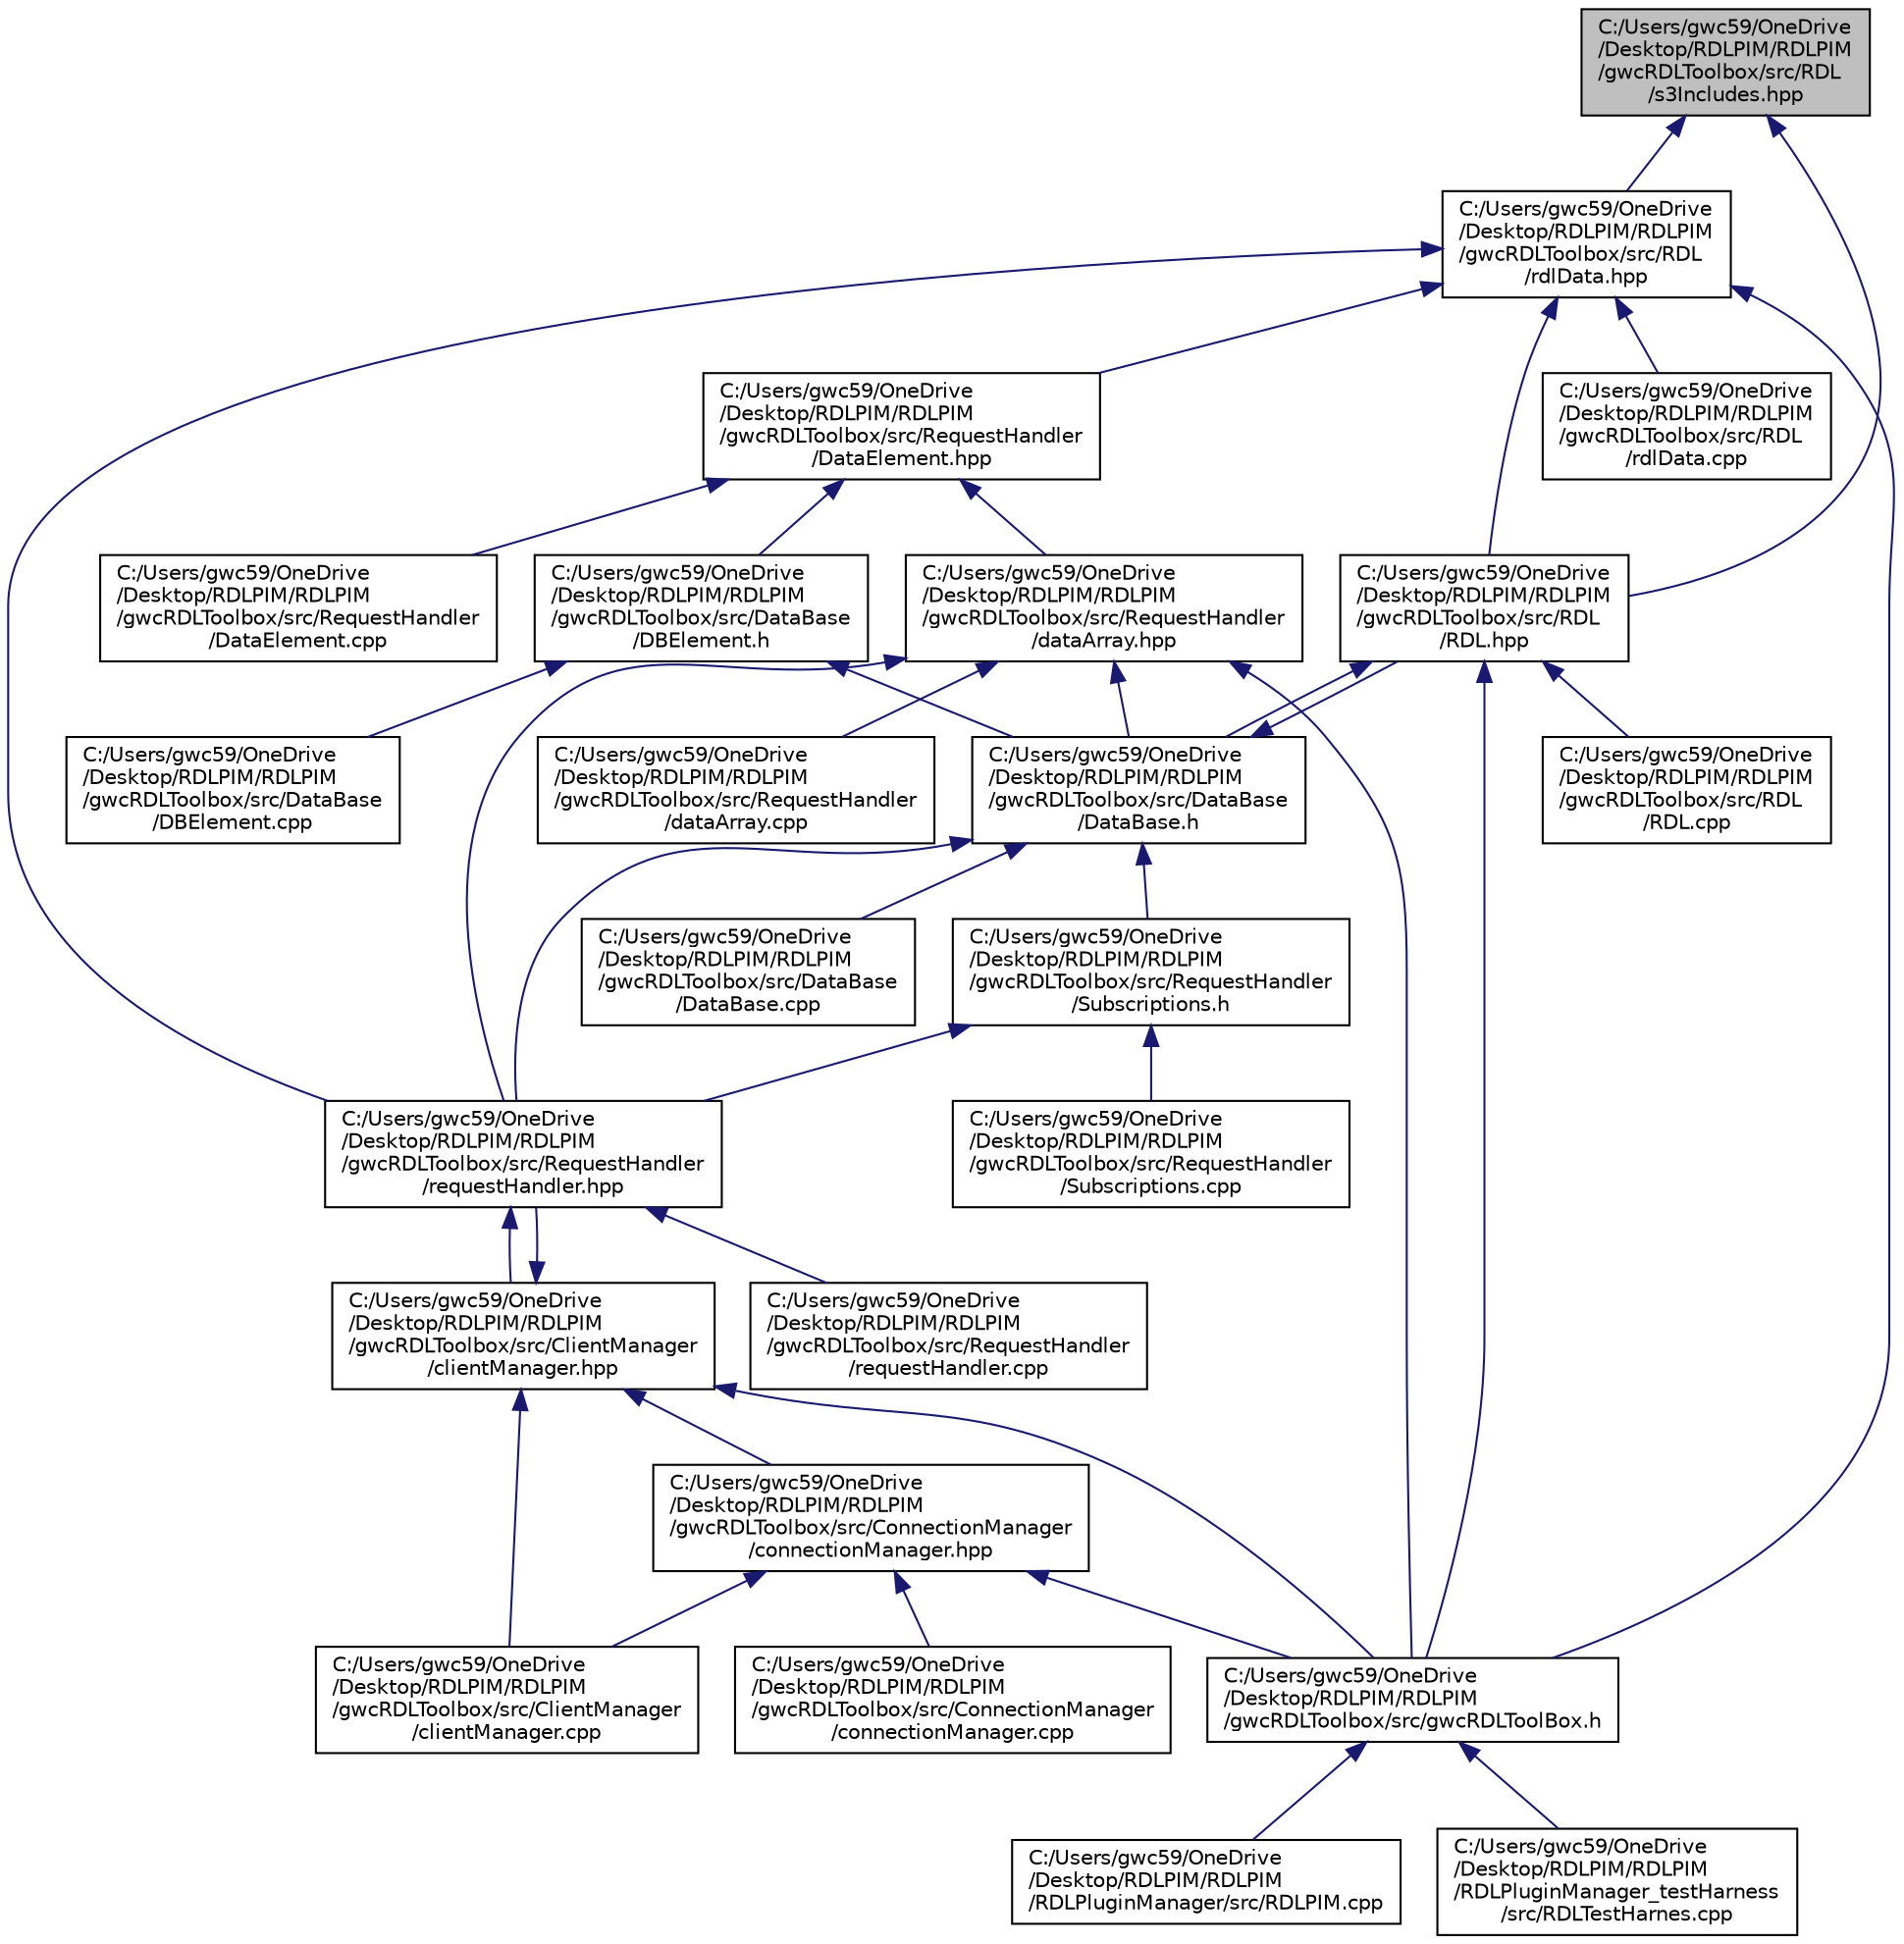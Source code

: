digraph "C:/Users/gwc59/OneDrive/Desktop/RDLPIM/RDLPIM/gwcRDLToolbox/src/RDL/s3Includes.hpp"
{
 // LATEX_PDF_SIZE
  edge [fontname="Helvetica",fontsize="10",labelfontname="Helvetica",labelfontsize="10"];
  node [fontname="Helvetica",fontsize="10",shape=record];
  Node1 [label="C:/Users/gwc59/OneDrive\l/Desktop/RDLPIM/RDLPIM\l/gwcRDLToolbox/src/RDL\l/s3Includes.hpp",height=0.2,width=0.4,color="black", fillcolor="grey75", style="filled", fontcolor="black",tooltip=" "];
  Node1 -> Node2 [dir="back",color="midnightblue",fontsize="10",style="solid",fontname="Helvetica"];
  Node2 [label="C:/Users/gwc59/OneDrive\l/Desktop/RDLPIM/RDLPIM\l/gwcRDLToolbox/src/RDL\l/RDL.hpp",height=0.2,width=0.4,color="black", fillcolor="white", style="filled",URL="$_r_d_l_8hpp.html",tooltip=" "];
  Node2 -> Node3 [dir="back",color="midnightblue",fontsize="10",style="solid",fontname="Helvetica"];
  Node3 [label="C:/Users/gwc59/OneDrive\l/Desktop/RDLPIM/RDLPIM\l/gwcRDLToolbox/src/DataBase\l/DataBase.h",height=0.2,width=0.4,color="black", fillcolor="white", style="filled",URL="$_data_base_8h.html",tooltip=" "];
  Node3 -> Node4 [dir="back",color="midnightblue",fontsize="10",style="solid",fontname="Helvetica"];
  Node4 [label="C:/Users/gwc59/OneDrive\l/Desktop/RDLPIM/RDLPIM\l/gwcRDLToolbox/src/DataBase\l/DataBase.cpp",height=0.2,width=0.4,color="black", fillcolor="white", style="filled",URL="$_data_base_8cpp.html",tooltip=" "];
  Node3 -> Node2 [dir="back",color="midnightblue",fontsize="10",style="solid",fontname="Helvetica"];
  Node3 -> Node5 [dir="back",color="midnightblue",fontsize="10",style="solid",fontname="Helvetica"];
  Node5 [label="C:/Users/gwc59/OneDrive\l/Desktop/RDLPIM/RDLPIM\l/gwcRDLToolbox/src/RequestHandler\l/requestHandler.hpp",height=0.2,width=0.4,color="black", fillcolor="white", style="filled",URL="$request_handler_8hpp.html",tooltip=" "];
  Node5 -> Node6 [dir="back",color="midnightblue",fontsize="10",style="solid",fontname="Helvetica"];
  Node6 [label="C:/Users/gwc59/OneDrive\l/Desktop/RDLPIM/RDLPIM\l/gwcRDLToolbox/src/ClientManager\l/clientManager.hpp",height=0.2,width=0.4,color="black", fillcolor="white", style="filled",URL="$client_manager_8hpp.html",tooltip=" "];
  Node6 -> Node7 [dir="back",color="midnightblue",fontsize="10",style="solid",fontname="Helvetica"];
  Node7 [label="C:/Users/gwc59/OneDrive\l/Desktop/RDLPIM/RDLPIM\l/gwcRDLToolbox/src/ClientManager\l/clientManager.cpp",height=0.2,width=0.4,color="black", fillcolor="white", style="filled",URL="$client_manager_8cpp.html",tooltip=" "];
  Node6 -> Node8 [dir="back",color="midnightblue",fontsize="10",style="solid",fontname="Helvetica"];
  Node8 [label="C:/Users/gwc59/OneDrive\l/Desktop/RDLPIM/RDLPIM\l/gwcRDLToolbox/src/ConnectionManager\l/connectionManager.hpp",height=0.2,width=0.4,color="black", fillcolor="white", style="filled",URL="$connection_manager_8hpp.html",tooltip=" "];
  Node8 -> Node7 [dir="back",color="midnightblue",fontsize="10",style="solid",fontname="Helvetica"];
  Node8 -> Node9 [dir="back",color="midnightblue",fontsize="10",style="solid",fontname="Helvetica"];
  Node9 [label="C:/Users/gwc59/OneDrive\l/Desktop/RDLPIM/RDLPIM\l/gwcRDLToolbox/src/ConnectionManager\l/connectionManager.cpp",height=0.2,width=0.4,color="black", fillcolor="white", style="filled",URL="$connection_manager_8cpp.html",tooltip=" "];
  Node8 -> Node10 [dir="back",color="midnightblue",fontsize="10",style="solid",fontname="Helvetica"];
  Node10 [label="C:/Users/gwc59/OneDrive\l/Desktop/RDLPIM/RDLPIM\l/gwcRDLToolbox/src/gwcRDLToolBox.h",height=0.2,width=0.4,color="black", fillcolor="white", style="filled",URL="$gwc_r_d_l_tool_box_8h.html",tooltip=" "];
  Node10 -> Node11 [dir="back",color="midnightblue",fontsize="10",style="solid",fontname="Helvetica"];
  Node11 [label="C:/Users/gwc59/OneDrive\l/Desktop/RDLPIM/RDLPIM\l/RDLPluginManager/src/RDLPIM.cpp",height=0.2,width=0.4,color="black", fillcolor="white", style="filled",URL="$_r_d_l_p_i_m_8cpp.html",tooltip=" "];
  Node10 -> Node12 [dir="back",color="midnightblue",fontsize="10",style="solid",fontname="Helvetica"];
  Node12 [label="C:/Users/gwc59/OneDrive\l/Desktop/RDLPIM/RDLPIM\l/RDLPluginManager_testHarness\l/src/RDLTestHarnes.cpp",height=0.2,width=0.4,color="black", fillcolor="white", style="filled",URL="$_r_d_l_test_harnes_8cpp.html",tooltip=" "];
  Node6 -> Node10 [dir="back",color="midnightblue",fontsize="10",style="solid",fontname="Helvetica"];
  Node6 -> Node5 [dir="back",color="midnightblue",fontsize="10",style="solid",fontname="Helvetica"];
  Node5 -> Node13 [dir="back",color="midnightblue",fontsize="10",style="solid",fontname="Helvetica"];
  Node13 [label="C:/Users/gwc59/OneDrive\l/Desktop/RDLPIM/RDLPIM\l/gwcRDLToolbox/src/RequestHandler\l/requestHandler.cpp",height=0.2,width=0.4,color="black", fillcolor="white", style="filled",URL="$request_handler_8cpp.html",tooltip=" "];
  Node3 -> Node14 [dir="back",color="midnightblue",fontsize="10",style="solid",fontname="Helvetica"];
  Node14 [label="C:/Users/gwc59/OneDrive\l/Desktop/RDLPIM/RDLPIM\l/gwcRDLToolbox/src/RequestHandler\l/Subscriptions.h",height=0.2,width=0.4,color="black", fillcolor="white", style="filled",URL="$_subscriptions_8h.html",tooltip=" "];
  Node14 -> Node5 [dir="back",color="midnightblue",fontsize="10",style="solid",fontname="Helvetica"];
  Node14 -> Node15 [dir="back",color="midnightblue",fontsize="10",style="solid",fontname="Helvetica"];
  Node15 [label="C:/Users/gwc59/OneDrive\l/Desktop/RDLPIM/RDLPIM\l/gwcRDLToolbox/src/RequestHandler\l/Subscriptions.cpp",height=0.2,width=0.4,color="black", fillcolor="white", style="filled",URL="$_subscriptions_8cpp.html",tooltip=" "];
  Node2 -> Node10 [dir="back",color="midnightblue",fontsize="10",style="solid",fontname="Helvetica"];
  Node2 -> Node16 [dir="back",color="midnightblue",fontsize="10",style="solid",fontname="Helvetica"];
  Node16 [label="C:/Users/gwc59/OneDrive\l/Desktop/RDLPIM/RDLPIM\l/gwcRDLToolbox/src/RDL\l/RDL.cpp",height=0.2,width=0.4,color="black", fillcolor="white", style="filled",URL="$_r_d_l_8cpp.html",tooltip=" "];
  Node1 -> Node17 [dir="back",color="midnightblue",fontsize="10",style="solid",fontname="Helvetica"];
  Node17 [label="C:/Users/gwc59/OneDrive\l/Desktop/RDLPIM/RDLPIM\l/gwcRDLToolbox/src/RDL\l/rdlData.hpp",height=0.2,width=0.4,color="black", fillcolor="white", style="filled",URL="$rdl_data_8hpp.html",tooltip=" "];
  Node17 -> Node2 [dir="back",color="midnightblue",fontsize="10",style="solid",fontname="Helvetica"];
  Node17 -> Node10 [dir="back",color="midnightblue",fontsize="10",style="solid",fontname="Helvetica"];
  Node17 -> Node18 [dir="back",color="midnightblue",fontsize="10",style="solid",fontname="Helvetica"];
  Node18 [label="C:/Users/gwc59/OneDrive\l/Desktop/RDLPIM/RDLPIM\l/gwcRDLToolbox/src/RDL\l/rdlData.cpp",height=0.2,width=0.4,color="black", fillcolor="white", style="filled",URL="$rdl_data_8cpp.html",tooltip=" "];
  Node17 -> Node19 [dir="back",color="midnightblue",fontsize="10",style="solid",fontname="Helvetica"];
  Node19 [label="C:/Users/gwc59/OneDrive\l/Desktop/RDLPIM/RDLPIM\l/gwcRDLToolbox/src/RequestHandler\l/DataElement.hpp",height=0.2,width=0.4,color="black", fillcolor="white", style="filled",URL="$_data_element_8hpp.html",tooltip=" "];
  Node19 -> Node20 [dir="back",color="midnightblue",fontsize="10",style="solid",fontname="Helvetica"];
  Node20 [label="C:/Users/gwc59/OneDrive\l/Desktop/RDLPIM/RDLPIM\l/gwcRDLToolbox/src/DataBase\l/DBElement.h",height=0.2,width=0.4,color="black", fillcolor="white", style="filled",URL="$_d_b_element_8h.html",tooltip=" "];
  Node20 -> Node3 [dir="back",color="midnightblue",fontsize="10",style="solid",fontname="Helvetica"];
  Node20 -> Node21 [dir="back",color="midnightblue",fontsize="10",style="solid",fontname="Helvetica"];
  Node21 [label="C:/Users/gwc59/OneDrive\l/Desktop/RDLPIM/RDLPIM\l/gwcRDLToolbox/src/DataBase\l/DBElement.cpp",height=0.2,width=0.4,color="black", fillcolor="white", style="filled",URL="$_d_b_element_8cpp.html",tooltip=" "];
  Node19 -> Node22 [dir="back",color="midnightblue",fontsize="10",style="solid",fontname="Helvetica"];
  Node22 [label="C:/Users/gwc59/OneDrive\l/Desktop/RDLPIM/RDLPIM\l/gwcRDLToolbox/src/RequestHandler\l/dataArray.hpp",height=0.2,width=0.4,color="black", fillcolor="white", style="filled",URL="$data_array_8hpp.html",tooltip=" "];
  Node22 -> Node3 [dir="back",color="midnightblue",fontsize="10",style="solid",fontname="Helvetica"];
  Node22 -> Node10 [dir="back",color="midnightblue",fontsize="10",style="solid",fontname="Helvetica"];
  Node22 -> Node23 [dir="back",color="midnightblue",fontsize="10",style="solid",fontname="Helvetica"];
  Node23 [label="C:/Users/gwc59/OneDrive\l/Desktop/RDLPIM/RDLPIM\l/gwcRDLToolbox/src/RequestHandler\l/dataArray.cpp",height=0.2,width=0.4,color="black", fillcolor="white", style="filled",URL="$data_array_8cpp.html",tooltip=" "];
  Node22 -> Node5 [dir="back",color="midnightblue",fontsize="10",style="solid",fontname="Helvetica"];
  Node19 -> Node24 [dir="back",color="midnightblue",fontsize="10",style="solid",fontname="Helvetica"];
  Node24 [label="C:/Users/gwc59/OneDrive\l/Desktop/RDLPIM/RDLPIM\l/gwcRDLToolbox/src/RequestHandler\l/DataElement.cpp",height=0.2,width=0.4,color="black", fillcolor="white", style="filled",URL="$_data_element_8cpp.html",tooltip=" "];
  Node17 -> Node5 [dir="back",color="midnightblue",fontsize="10",style="solid",fontname="Helvetica"];
}
